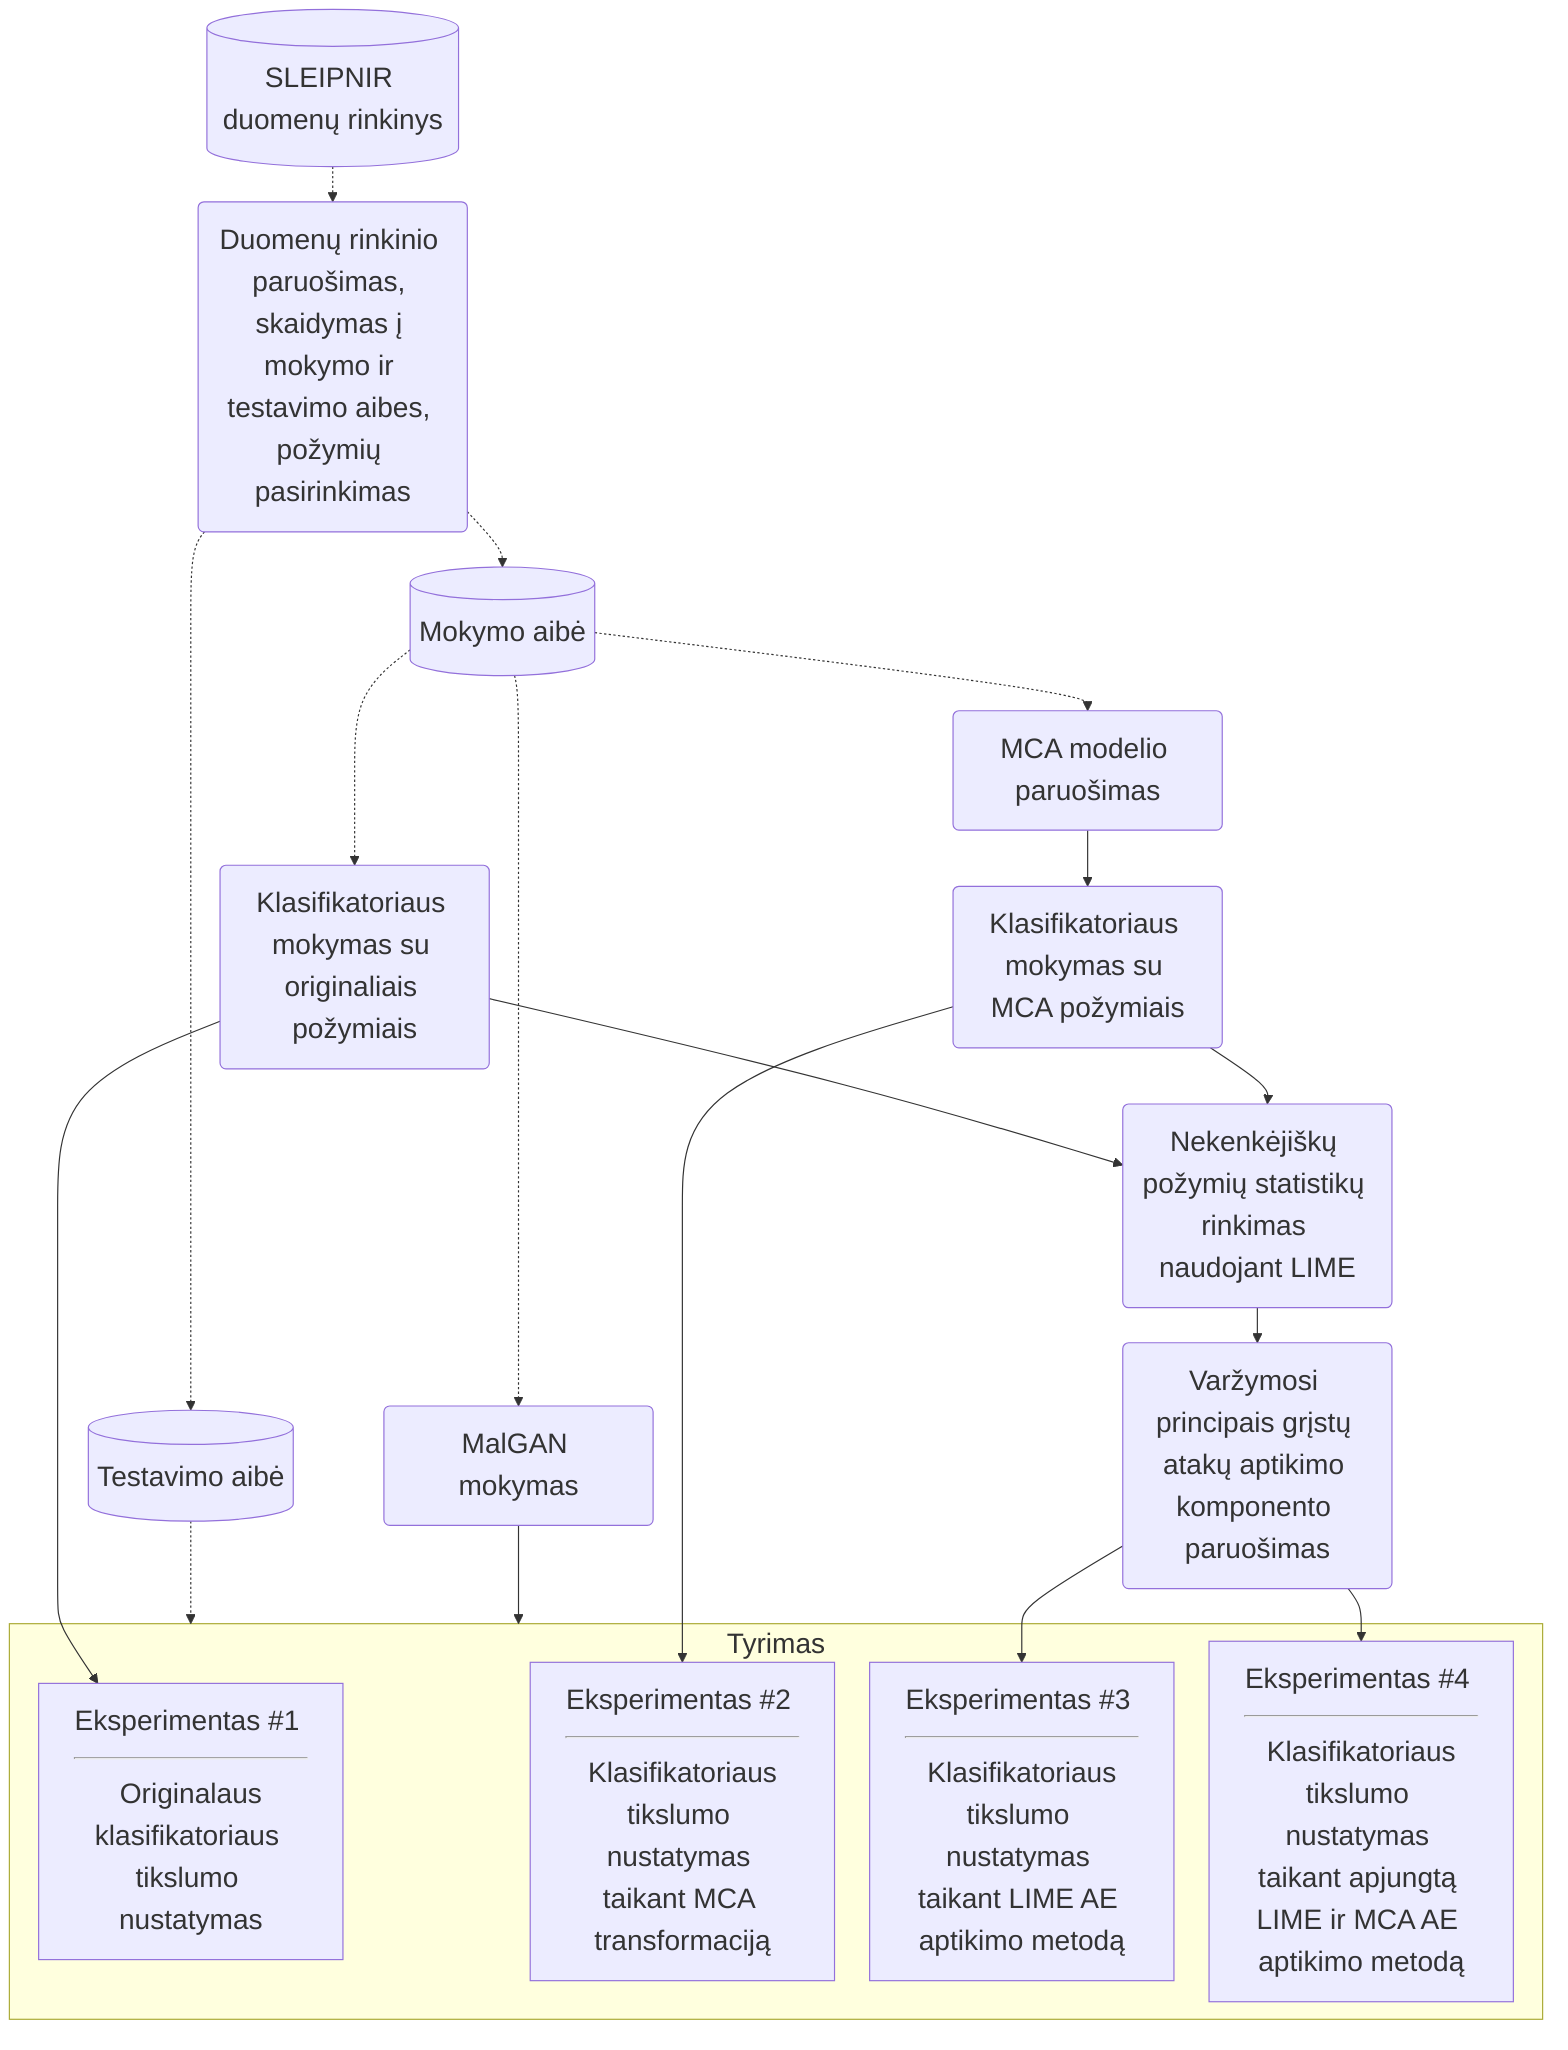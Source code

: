 ---
config:
  themeVariables:
      fontSize: 24px
  flowchart:
    curve: "basis"
    nodeSpacing: 30
    rankSpacing: 30
---
flowchart
sleipnir[("SLEIPNIR duomenų rinkinys")]
data("Duomenų rinkinio paruošimas, skaidymas į mokymo ir testavimo aibes, požymių pasirinkimas")
data_test[("Testavimo aibė")]
data_train[("Mokymo aibė")]
train("MalGAN mokymas")
mca("MCA modelio paruošimas")
classify_mca("Klasifikatoriaus mokymas su MCA požymiais")
classify("Klasifikatoriaus mokymas su originaliais požymiais")
%% validate("Validate classifier performance 🔶")
collect("Nekenkėjiškų požymių statistikų rinkimas naudojant LIME")
lime("Varžymosi principais grįstų atakų aptikimo komponento paruošimas")
exp1["Eksperimentas #1 <hr/> Originalaus klasifikatoriaus tikslumo nustatymas"]
exp4["Eksperimentas #2 <hr/> Klasifikatoriaus tikslumo nustatymas taikant MCA transformaciją"]
exp2["Eksperimentas #3 <hr/> Klasifikatoriaus tikslumo nustatymas taikant LIME AE aptikimo metodą"]
exp3["Eksperimentas #4 <hr/> Klasifikatoriaus tikslumo nustatymas taikant apjungtą LIME ir MCA AE aptikimo metodą"]

sleipnir -.-> data -.-> data_test & data_train
data_train -.-> train
data_train -.-> mca --> classify_mca
data_train -.-> classify
data_test -.-> Tyrimas

classify --> exp1 & collect
classify_mca --> collect & exp4
train --> Tyrimas
collect --> lime --> exp2 & exp3

subgraph Tyrimas
  exp1
  exp4
  exp2
  exp3
  end